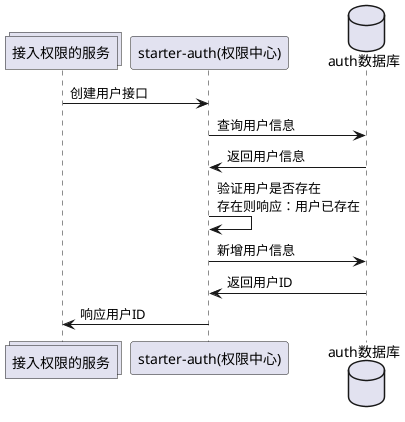 @startuml

collections "接入权限的服务"
participant "starter-auth(权限中心)"
database "auth数据库"

"接入权限的服务" -> "starter-auth(权限中心)" : \
创建用户接口

"starter-auth(权限中心)" -> "auth数据库" : \
查询用户信息

"starter-auth(权限中心)" <- "auth数据库" : \
返回用户信息

"starter-auth(权限中心)" -> "starter-auth(权限中心)" : \
验证用户是否存在\n\
存在则响应：用户已存在

"starter-auth(权限中心)" -> "auth数据库" : \
新增用户信息

"starter-auth(权限中心)" <- "auth数据库" : \
返回用户ID

"接入权限的服务" <- "starter-auth(权限中心)" : \
响应用户ID

@enduml